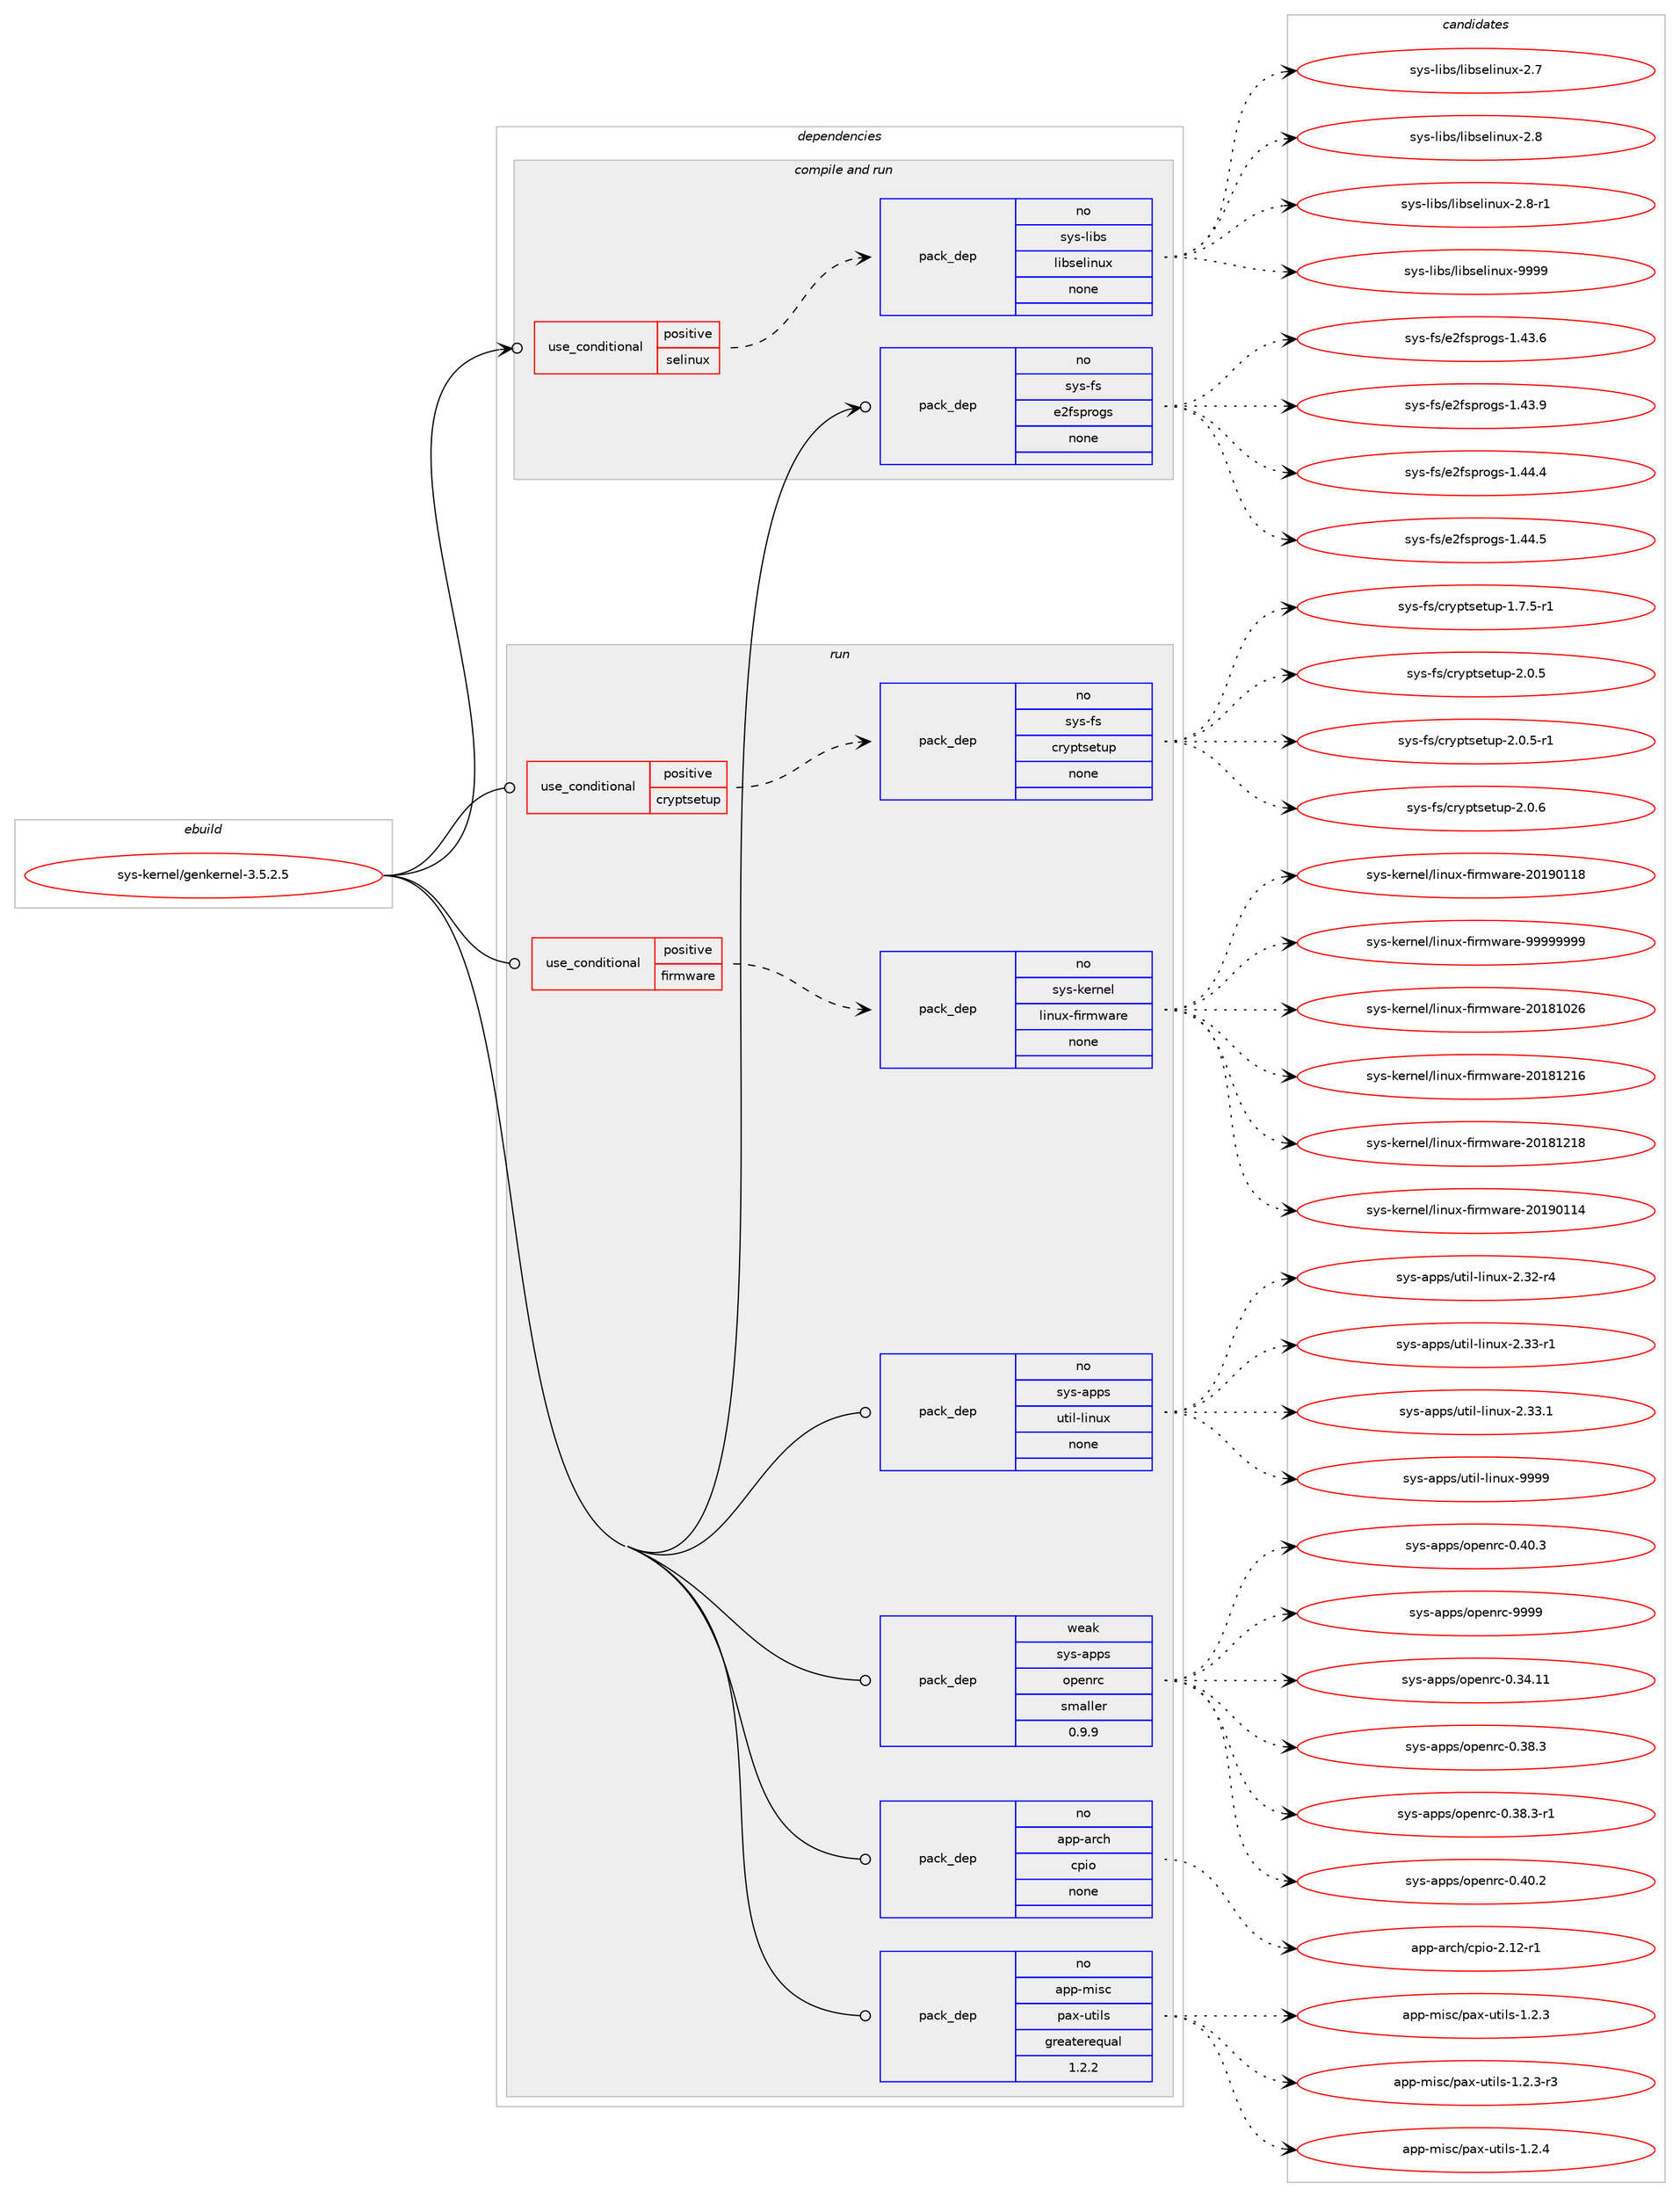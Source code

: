 digraph prolog {

# *************
# Graph options
# *************

newrank=true;
concentrate=true;
compound=true;
graph [rankdir=LR,fontname=Helvetica,fontsize=10,ranksep=1.5];#, ranksep=2.5, nodesep=0.2];
edge  [arrowhead=vee];
node  [fontname=Helvetica,fontsize=10];

# **********
# The ebuild
# **********

subgraph cluster_leftcol {
color=gray;
rank=same;
label=<<i>ebuild</i>>;
id [label="sys-kernel/genkernel-3.5.2.5", color=red, width=4, href="../sys-kernel/genkernel-3.5.2.5.svg"];
}

# ****************
# The dependencies
# ****************

subgraph cluster_midcol {
color=gray;
label=<<i>dependencies</i>>;
subgraph cluster_compile {
fillcolor="#eeeeee";
style=filled;
label=<<i>compile</i>>;
}
subgraph cluster_compileandrun {
fillcolor="#eeeeee";
style=filled;
label=<<i>compile and run</i>>;
subgraph cond1232 {
dependency7381 [label=<<TABLE BORDER="0" CELLBORDER="1" CELLSPACING="0" CELLPADDING="4"><TR><TD ROWSPAN="3" CELLPADDING="10">use_conditional</TD></TR><TR><TD>positive</TD></TR><TR><TD>selinux</TD></TR></TABLE>>, shape=none, color=red];
subgraph pack5984 {
dependency7382 [label=<<TABLE BORDER="0" CELLBORDER="1" CELLSPACING="0" CELLPADDING="4" WIDTH="220"><TR><TD ROWSPAN="6" CELLPADDING="30">pack_dep</TD></TR><TR><TD WIDTH="110">no</TD></TR><TR><TD>sys-libs</TD></TR><TR><TD>libselinux</TD></TR><TR><TD>none</TD></TR><TR><TD></TD></TR></TABLE>>, shape=none, color=blue];
}
dependency7381:e -> dependency7382:w [weight=20,style="dashed",arrowhead="vee"];
}
id:e -> dependency7381:w [weight=20,style="solid",arrowhead="odotvee"];
subgraph pack5985 {
dependency7383 [label=<<TABLE BORDER="0" CELLBORDER="1" CELLSPACING="0" CELLPADDING="4" WIDTH="220"><TR><TD ROWSPAN="6" CELLPADDING="30">pack_dep</TD></TR><TR><TD WIDTH="110">no</TD></TR><TR><TD>sys-fs</TD></TR><TR><TD>e2fsprogs</TD></TR><TR><TD>none</TD></TR><TR><TD></TD></TR></TABLE>>, shape=none, color=blue];
}
id:e -> dependency7383:w [weight=20,style="solid",arrowhead="odotvee"];
}
subgraph cluster_run {
fillcolor="#eeeeee";
style=filled;
label=<<i>run</i>>;
subgraph cond1233 {
dependency7384 [label=<<TABLE BORDER="0" CELLBORDER="1" CELLSPACING="0" CELLPADDING="4"><TR><TD ROWSPAN="3" CELLPADDING="10">use_conditional</TD></TR><TR><TD>positive</TD></TR><TR><TD>cryptsetup</TD></TR></TABLE>>, shape=none, color=red];
subgraph pack5986 {
dependency7385 [label=<<TABLE BORDER="0" CELLBORDER="1" CELLSPACING="0" CELLPADDING="4" WIDTH="220"><TR><TD ROWSPAN="6" CELLPADDING="30">pack_dep</TD></TR><TR><TD WIDTH="110">no</TD></TR><TR><TD>sys-fs</TD></TR><TR><TD>cryptsetup</TD></TR><TR><TD>none</TD></TR><TR><TD></TD></TR></TABLE>>, shape=none, color=blue];
}
dependency7384:e -> dependency7385:w [weight=20,style="dashed",arrowhead="vee"];
}
id:e -> dependency7384:w [weight=20,style="solid",arrowhead="odot"];
subgraph cond1234 {
dependency7386 [label=<<TABLE BORDER="0" CELLBORDER="1" CELLSPACING="0" CELLPADDING="4"><TR><TD ROWSPAN="3" CELLPADDING="10">use_conditional</TD></TR><TR><TD>positive</TD></TR><TR><TD>firmware</TD></TR></TABLE>>, shape=none, color=red];
subgraph pack5987 {
dependency7387 [label=<<TABLE BORDER="0" CELLBORDER="1" CELLSPACING="0" CELLPADDING="4" WIDTH="220"><TR><TD ROWSPAN="6" CELLPADDING="30">pack_dep</TD></TR><TR><TD WIDTH="110">no</TD></TR><TR><TD>sys-kernel</TD></TR><TR><TD>linux-firmware</TD></TR><TR><TD>none</TD></TR><TR><TD></TD></TR></TABLE>>, shape=none, color=blue];
}
dependency7386:e -> dependency7387:w [weight=20,style="dashed",arrowhead="vee"];
}
id:e -> dependency7386:w [weight=20,style="solid",arrowhead="odot"];
subgraph pack5988 {
dependency7388 [label=<<TABLE BORDER="0" CELLBORDER="1" CELLSPACING="0" CELLPADDING="4" WIDTH="220"><TR><TD ROWSPAN="6" CELLPADDING="30">pack_dep</TD></TR><TR><TD WIDTH="110">no</TD></TR><TR><TD>app-arch</TD></TR><TR><TD>cpio</TD></TR><TR><TD>none</TD></TR><TR><TD></TD></TR></TABLE>>, shape=none, color=blue];
}
id:e -> dependency7388:w [weight=20,style="solid",arrowhead="odot"];
subgraph pack5989 {
dependency7389 [label=<<TABLE BORDER="0" CELLBORDER="1" CELLSPACING="0" CELLPADDING="4" WIDTH="220"><TR><TD ROWSPAN="6" CELLPADDING="30">pack_dep</TD></TR><TR><TD WIDTH="110">no</TD></TR><TR><TD>app-misc</TD></TR><TR><TD>pax-utils</TD></TR><TR><TD>greaterequal</TD></TR><TR><TD>1.2.2</TD></TR></TABLE>>, shape=none, color=blue];
}
id:e -> dependency7389:w [weight=20,style="solid",arrowhead="odot"];
subgraph pack5990 {
dependency7390 [label=<<TABLE BORDER="0" CELLBORDER="1" CELLSPACING="0" CELLPADDING="4" WIDTH="220"><TR><TD ROWSPAN="6" CELLPADDING="30">pack_dep</TD></TR><TR><TD WIDTH="110">no</TD></TR><TR><TD>sys-apps</TD></TR><TR><TD>util-linux</TD></TR><TR><TD>none</TD></TR><TR><TD></TD></TR></TABLE>>, shape=none, color=blue];
}
id:e -> dependency7390:w [weight=20,style="solid",arrowhead="odot"];
subgraph pack5991 {
dependency7391 [label=<<TABLE BORDER="0" CELLBORDER="1" CELLSPACING="0" CELLPADDING="4" WIDTH="220"><TR><TD ROWSPAN="6" CELLPADDING="30">pack_dep</TD></TR><TR><TD WIDTH="110">weak</TD></TR><TR><TD>sys-apps</TD></TR><TR><TD>openrc</TD></TR><TR><TD>smaller</TD></TR><TR><TD>0.9.9</TD></TR></TABLE>>, shape=none, color=blue];
}
id:e -> dependency7391:w [weight=20,style="solid",arrowhead="odot"];
}
}

# **************
# The candidates
# **************

subgraph cluster_choices {
rank=same;
color=gray;
label=<<i>candidates</i>>;

subgraph choice5984 {
color=black;
nodesep=1;
choice1151211154510810598115471081059811510110810511011712045504655 [label="sys-libs/libselinux-2.7", color=red, width=4,href="../sys-libs/libselinux-2.7.svg"];
choice1151211154510810598115471081059811510110810511011712045504656 [label="sys-libs/libselinux-2.8", color=red, width=4,href="../sys-libs/libselinux-2.8.svg"];
choice11512111545108105981154710810598115101108105110117120455046564511449 [label="sys-libs/libselinux-2.8-r1", color=red, width=4,href="../sys-libs/libselinux-2.8-r1.svg"];
choice115121115451081059811547108105981151011081051101171204557575757 [label="sys-libs/libselinux-9999", color=red, width=4,href="../sys-libs/libselinux-9999.svg"];
dependency7382:e -> choice1151211154510810598115471081059811510110810511011712045504655:w [style=dotted,weight="100"];
dependency7382:e -> choice1151211154510810598115471081059811510110810511011712045504656:w [style=dotted,weight="100"];
dependency7382:e -> choice11512111545108105981154710810598115101108105110117120455046564511449:w [style=dotted,weight="100"];
dependency7382:e -> choice115121115451081059811547108105981151011081051101171204557575757:w [style=dotted,weight="100"];
}
subgraph choice5985 {
color=black;
nodesep=1;
choice11512111545102115471015010211511211411110311545494652514654 [label="sys-fs/e2fsprogs-1.43.6", color=red, width=4,href="../sys-fs/e2fsprogs-1.43.6.svg"];
choice11512111545102115471015010211511211411110311545494652514657 [label="sys-fs/e2fsprogs-1.43.9", color=red, width=4,href="../sys-fs/e2fsprogs-1.43.9.svg"];
choice11512111545102115471015010211511211411110311545494652524652 [label="sys-fs/e2fsprogs-1.44.4", color=red, width=4,href="../sys-fs/e2fsprogs-1.44.4.svg"];
choice11512111545102115471015010211511211411110311545494652524653 [label="sys-fs/e2fsprogs-1.44.5", color=red, width=4,href="../sys-fs/e2fsprogs-1.44.5.svg"];
dependency7383:e -> choice11512111545102115471015010211511211411110311545494652514654:w [style=dotted,weight="100"];
dependency7383:e -> choice11512111545102115471015010211511211411110311545494652514657:w [style=dotted,weight="100"];
dependency7383:e -> choice11512111545102115471015010211511211411110311545494652524652:w [style=dotted,weight="100"];
dependency7383:e -> choice11512111545102115471015010211511211411110311545494652524653:w [style=dotted,weight="100"];
}
subgraph choice5986 {
color=black;
nodesep=1;
choice1151211154510211547991141211121161151011161171124549465546534511449 [label="sys-fs/cryptsetup-1.7.5-r1", color=red, width=4,href="../sys-fs/cryptsetup-1.7.5-r1.svg"];
choice115121115451021154799114121112116115101116117112455046484653 [label="sys-fs/cryptsetup-2.0.5", color=red, width=4,href="../sys-fs/cryptsetup-2.0.5.svg"];
choice1151211154510211547991141211121161151011161171124550464846534511449 [label="sys-fs/cryptsetup-2.0.5-r1", color=red, width=4,href="../sys-fs/cryptsetup-2.0.5-r1.svg"];
choice115121115451021154799114121112116115101116117112455046484654 [label="sys-fs/cryptsetup-2.0.6", color=red, width=4,href="../sys-fs/cryptsetup-2.0.6.svg"];
dependency7385:e -> choice1151211154510211547991141211121161151011161171124549465546534511449:w [style=dotted,weight="100"];
dependency7385:e -> choice115121115451021154799114121112116115101116117112455046484653:w [style=dotted,weight="100"];
dependency7385:e -> choice1151211154510211547991141211121161151011161171124550464846534511449:w [style=dotted,weight="100"];
dependency7385:e -> choice115121115451021154799114121112116115101116117112455046484654:w [style=dotted,weight="100"];
}
subgraph choice5987 {
color=black;
nodesep=1;
choice11512111545107101114110101108471081051101171204510210511410911997114101455048495649485054 [label="sys-kernel/linux-firmware-20181026", color=red, width=4,href="../sys-kernel/linux-firmware-20181026.svg"];
choice11512111545107101114110101108471081051101171204510210511410911997114101455048495649504954 [label="sys-kernel/linux-firmware-20181216", color=red, width=4,href="../sys-kernel/linux-firmware-20181216.svg"];
choice11512111545107101114110101108471081051101171204510210511410911997114101455048495649504956 [label="sys-kernel/linux-firmware-20181218", color=red, width=4,href="../sys-kernel/linux-firmware-20181218.svg"];
choice11512111545107101114110101108471081051101171204510210511410911997114101455048495748494952 [label="sys-kernel/linux-firmware-20190114", color=red, width=4,href="../sys-kernel/linux-firmware-20190114.svg"];
choice11512111545107101114110101108471081051101171204510210511410911997114101455048495748494956 [label="sys-kernel/linux-firmware-20190118", color=red, width=4,href="../sys-kernel/linux-firmware-20190118.svg"];
choice11512111545107101114110101108471081051101171204510210511410911997114101455757575757575757 [label="sys-kernel/linux-firmware-99999999", color=red, width=4,href="../sys-kernel/linux-firmware-99999999.svg"];
dependency7387:e -> choice11512111545107101114110101108471081051101171204510210511410911997114101455048495649485054:w [style=dotted,weight="100"];
dependency7387:e -> choice11512111545107101114110101108471081051101171204510210511410911997114101455048495649504954:w [style=dotted,weight="100"];
dependency7387:e -> choice11512111545107101114110101108471081051101171204510210511410911997114101455048495649504956:w [style=dotted,weight="100"];
dependency7387:e -> choice11512111545107101114110101108471081051101171204510210511410911997114101455048495748494952:w [style=dotted,weight="100"];
dependency7387:e -> choice11512111545107101114110101108471081051101171204510210511410911997114101455048495748494956:w [style=dotted,weight="100"];
dependency7387:e -> choice11512111545107101114110101108471081051101171204510210511410911997114101455757575757575757:w [style=dotted,weight="100"];
}
subgraph choice5988 {
color=black;
nodesep=1;
choice97112112459711499104479911210511145504649504511449 [label="app-arch/cpio-2.12-r1", color=red, width=4,href="../app-arch/cpio-2.12-r1.svg"];
dependency7388:e -> choice97112112459711499104479911210511145504649504511449:w [style=dotted,weight="100"];
}
subgraph choice5989 {
color=black;
nodesep=1;
choice971121124510910511599471129712045117116105108115454946504651 [label="app-misc/pax-utils-1.2.3", color=red, width=4,href="../app-misc/pax-utils-1.2.3.svg"];
choice9711211245109105115994711297120451171161051081154549465046514511451 [label="app-misc/pax-utils-1.2.3-r3", color=red, width=4,href="../app-misc/pax-utils-1.2.3-r3.svg"];
choice971121124510910511599471129712045117116105108115454946504652 [label="app-misc/pax-utils-1.2.4", color=red, width=4,href="../app-misc/pax-utils-1.2.4.svg"];
dependency7389:e -> choice971121124510910511599471129712045117116105108115454946504651:w [style=dotted,weight="100"];
dependency7389:e -> choice9711211245109105115994711297120451171161051081154549465046514511451:w [style=dotted,weight="100"];
dependency7389:e -> choice971121124510910511599471129712045117116105108115454946504652:w [style=dotted,weight="100"];
}
subgraph choice5990 {
color=black;
nodesep=1;
choice1151211154597112112115471171161051084510810511011712045504651504511452 [label="sys-apps/util-linux-2.32-r4", color=red, width=4,href="../sys-apps/util-linux-2.32-r4.svg"];
choice1151211154597112112115471171161051084510810511011712045504651514511449 [label="sys-apps/util-linux-2.33-r1", color=red, width=4,href="../sys-apps/util-linux-2.33-r1.svg"];
choice1151211154597112112115471171161051084510810511011712045504651514649 [label="sys-apps/util-linux-2.33.1", color=red, width=4,href="../sys-apps/util-linux-2.33.1.svg"];
choice115121115459711211211547117116105108451081051101171204557575757 [label="sys-apps/util-linux-9999", color=red, width=4,href="../sys-apps/util-linux-9999.svg"];
dependency7390:e -> choice1151211154597112112115471171161051084510810511011712045504651504511452:w [style=dotted,weight="100"];
dependency7390:e -> choice1151211154597112112115471171161051084510810511011712045504651514511449:w [style=dotted,weight="100"];
dependency7390:e -> choice1151211154597112112115471171161051084510810511011712045504651514649:w [style=dotted,weight="100"];
dependency7390:e -> choice115121115459711211211547117116105108451081051101171204557575757:w [style=dotted,weight="100"];
}
subgraph choice5991 {
color=black;
nodesep=1;
choice115121115459711211211547111112101110114994548465152464949 [label="sys-apps/openrc-0.34.11", color=red, width=4,href="../sys-apps/openrc-0.34.11.svg"];
choice1151211154597112112115471111121011101149945484651564651 [label="sys-apps/openrc-0.38.3", color=red, width=4,href="../sys-apps/openrc-0.38.3.svg"];
choice11512111545971121121154711111210111011499454846515646514511449 [label="sys-apps/openrc-0.38.3-r1", color=red, width=4,href="../sys-apps/openrc-0.38.3-r1.svg"];
choice1151211154597112112115471111121011101149945484652484650 [label="sys-apps/openrc-0.40.2", color=red, width=4,href="../sys-apps/openrc-0.40.2.svg"];
choice1151211154597112112115471111121011101149945484652484651 [label="sys-apps/openrc-0.40.3", color=red, width=4,href="../sys-apps/openrc-0.40.3.svg"];
choice115121115459711211211547111112101110114994557575757 [label="sys-apps/openrc-9999", color=red, width=4,href="../sys-apps/openrc-9999.svg"];
dependency7391:e -> choice115121115459711211211547111112101110114994548465152464949:w [style=dotted,weight="100"];
dependency7391:e -> choice1151211154597112112115471111121011101149945484651564651:w [style=dotted,weight="100"];
dependency7391:e -> choice11512111545971121121154711111210111011499454846515646514511449:w [style=dotted,weight="100"];
dependency7391:e -> choice1151211154597112112115471111121011101149945484652484650:w [style=dotted,weight="100"];
dependency7391:e -> choice1151211154597112112115471111121011101149945484652484651:w [style=dotted,weight="100"];
dependency7391:e -> choice115121115459711211211547111112101110114994557575757:w [style=dotted,weight="100"];
}
}

}
